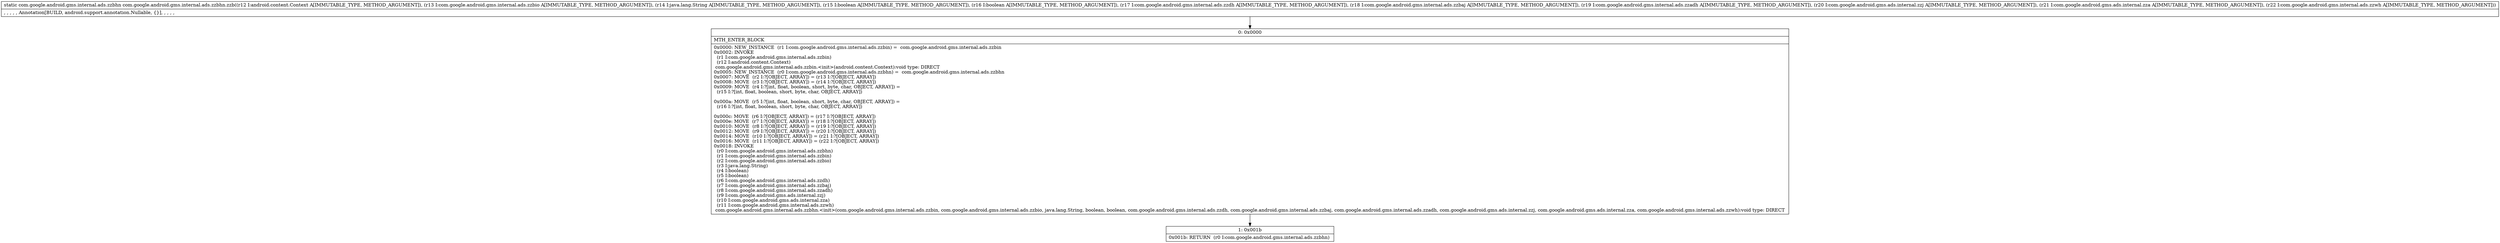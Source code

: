 digraph "CFG forcom.google.android.gms.internal.ads.zzbhn.zzb(Landroid\/content\/Context;Lcom\/google\/android\/gms\/internal\/ads\/zzbio;Ljava\/lang\/String;ZZLcom\/google\/android\/gms\/internal\/ads\/zzdh;Lcom\/google\/android\/gms\/internal\/ads\/zzbaj;Lcom\/google\/android\/gms\/internal\/ads\/zzadh;Lcom\/google\/android\/gms\/ads\/internal\/zzj;Lcom\/google\/android\/gms\/ads\/internal\/zza;Lcom\/google\/android\/gms\/internal\/ads\/zzwh;)Lcom\/google\/android\/gms\/internal\/ads\/zzbhn;" {
Node_0 [shape=record,label="{0\:\ 0x0000|MTH_ENTER_BLOCK\l|0x0000: NEW_INSTANCE  (r1 I:com.google.android.gms.internal.ads.zzbin) =  com.google.android.gms.internal.ads.zzbin \l0x0002: INVOKE  \l  (r1 I:com.google.android.gms.internal.ads.zzbin)\l  (r12 I:android.content.Context)\l com.google.android.gms.internal.ads.zzbin.\<init\>(android.content.Context):void type: DIRECT \l0x0005: NEW_INSTANCE  (r0 I:com.google.android.gms.internal.ads.zzbhn) =  com.google.android.gms.internal.ads.zzbhn \l0x0007: MOVE  (r2 I:?[OBJECT, ARRAY]) = (r13 I:?[OBJECT, ARRAY]) \l0x0008: MOVE  (r3 I:?[OBJECT, ARRAY]) = (r14 I:?[OBJECT, ARRAY]) \l0x0009: MOVE  (r4 I:?[int, float, boolean, short, byte, char, OBJECT, ARRAY]) = \l  (r15 I:?[int, float, boolean, short, byte, char, OBJECT, ARRAY])\l \l0x000a: MOVE  (r5 I:?[int, float, boolean, short, byte, char, OBJECT, ARRAY]) = \l  (r16 I:?[int, float, boolean, short, byte, char, OBJECT, ARRAY])\l \l0x000c: MOVE  (r6 I:?[OBJECT, ARRAY]) = (r17 I:?[OBJECT, ARRAY]) \l0x000e: MOVE  (r7 I:?[OBJECT, ARRAY]) = (r18 I:?[OBJECT, ARRAY]) \l0x0010: MOVE  (r8 I:?[OBJECT, ARRAY]) = (r19 I:?[OBJECT, ARRAY]) \l0x0012: MOVE  (r9 I:?[OBJECT, ARRAY]) = (r20 I:?[OBJECT, ARRAY]) \l0x0014: MOVE  (r10 I:?[OBJECT, ARRAY]) = (r21 I:?[OBJECT, ARRAY]) \l0x0016: MOVE  (r11 I:?[OBJECT, ARRAY]) = (r22 I:?[OBJECT, ARRAY]) \l0x0018: INVOKE  \l  (r0 I:com.google.android.gms.internal.ads.zzbhn)\l  (r1 I:com.google.android.gms.internal.ads.zzbin)\l  (r2 I:com.google.android.gms.internal.ads.zzbio)\l  (r3 I:java.lang.String)\l  (r4 I:boolean)\l  (r5 I:boolean)\l  (r6 I:com.google.android.gms.internal.ads.zzdh)\l  (r7 I:com.google.android.gms.internal.ads.zzbaj)\l  (r8 I:com.google.android.gms.internal.ads.zzadh)\l  (r9 I:com.google.android.gms.ads.internal.zzj)\l  (r10 I:com.google.android.gms.ads.internal.zza)\l  (r11 I:com.google.android.gms.internal.ads.zzwh)\l com.google.android.gms.internal.ads.zzbhn.\<init\>(com.google.android.gms.internal.ads.zzbin, com.google.android.gms.internal.ads.zzbio, java.lang.String, boolean, boolean, com.google.android.gms.internal.ads.zzdh, com.google.android.gms.internal.ads.zzbaj, com.google.android.gms.internal.ads.zzadh, com.google.android.gms.ads.internal.zzj, com.google.android.gms.ads.internal.zza, com.google.android.gms.internal.ads.zzwh):void type: DIRECT \l}"];
Node_1 [shape=record,label="{1\:\ 0x001b|0x001b: RETURN  (r0 I:com.google.android.gms.internal.ads.zzbhn) \l}"];
MethodNode[shape=record,label="{static com.google.android.gms.internal.ads.zzbhn com.google.android.gms.internal.ads.zzbhn.zzb((r12 I:android.content.Context A[IMMUTABLE_TYPE, METHOD_ARGUMENT]), (r13 I:com.google.android.gms.internal.ads.zzbio A[IMMUTABLE_TYPE, METHOD_ARGUMENT]), (r14 I:java.lang.String A[IMMUTABLE_TYPE, METHOD_ARGUMENT]), (r15 I:boolean A[IMMUTABLE_TYPE, METHOD_ARGUMENT]), (r16 I:boolean A[IMMUTABLE_TYPE, METHOD_ARGUMENT]), (r17 I:com.google.android.gms.internal.ads.zzdh A[IMMUTABLE_TYPE, METHOD_ARGUMENT]), (r18 I:com.google.android.gms.internal.ads.zzbaj A[IMMUTABLE_TYPE, METHOD_ARGUMENT]), (r19 I:com.google.android.gms.internal.ads.zzadh A[IMMUTABLE_TYPE, METHOD_ARGUMENT]), (r20 I:com.google.android.gms.ads.internal.zzj A[IMMUTABLE_TYPE, METHOD_ARGUMENT]), (r21 I:com.google.android.gms.ads.internal.zza A[IMMUTABLE_TYPE, METHOD_ARGUMENT]), (r22 I:com.google.android.gms.internal.ads.zzwh A[IMMUTABLE_TYPE, METHOD_ARGUMENT]))  | , , , , , Annotation[BUILD, android.support.annotation.Nullable, \{\}], , , , , \l}"];
MethodNode -> Node_0;
Node_0 -> Node_1;
}


